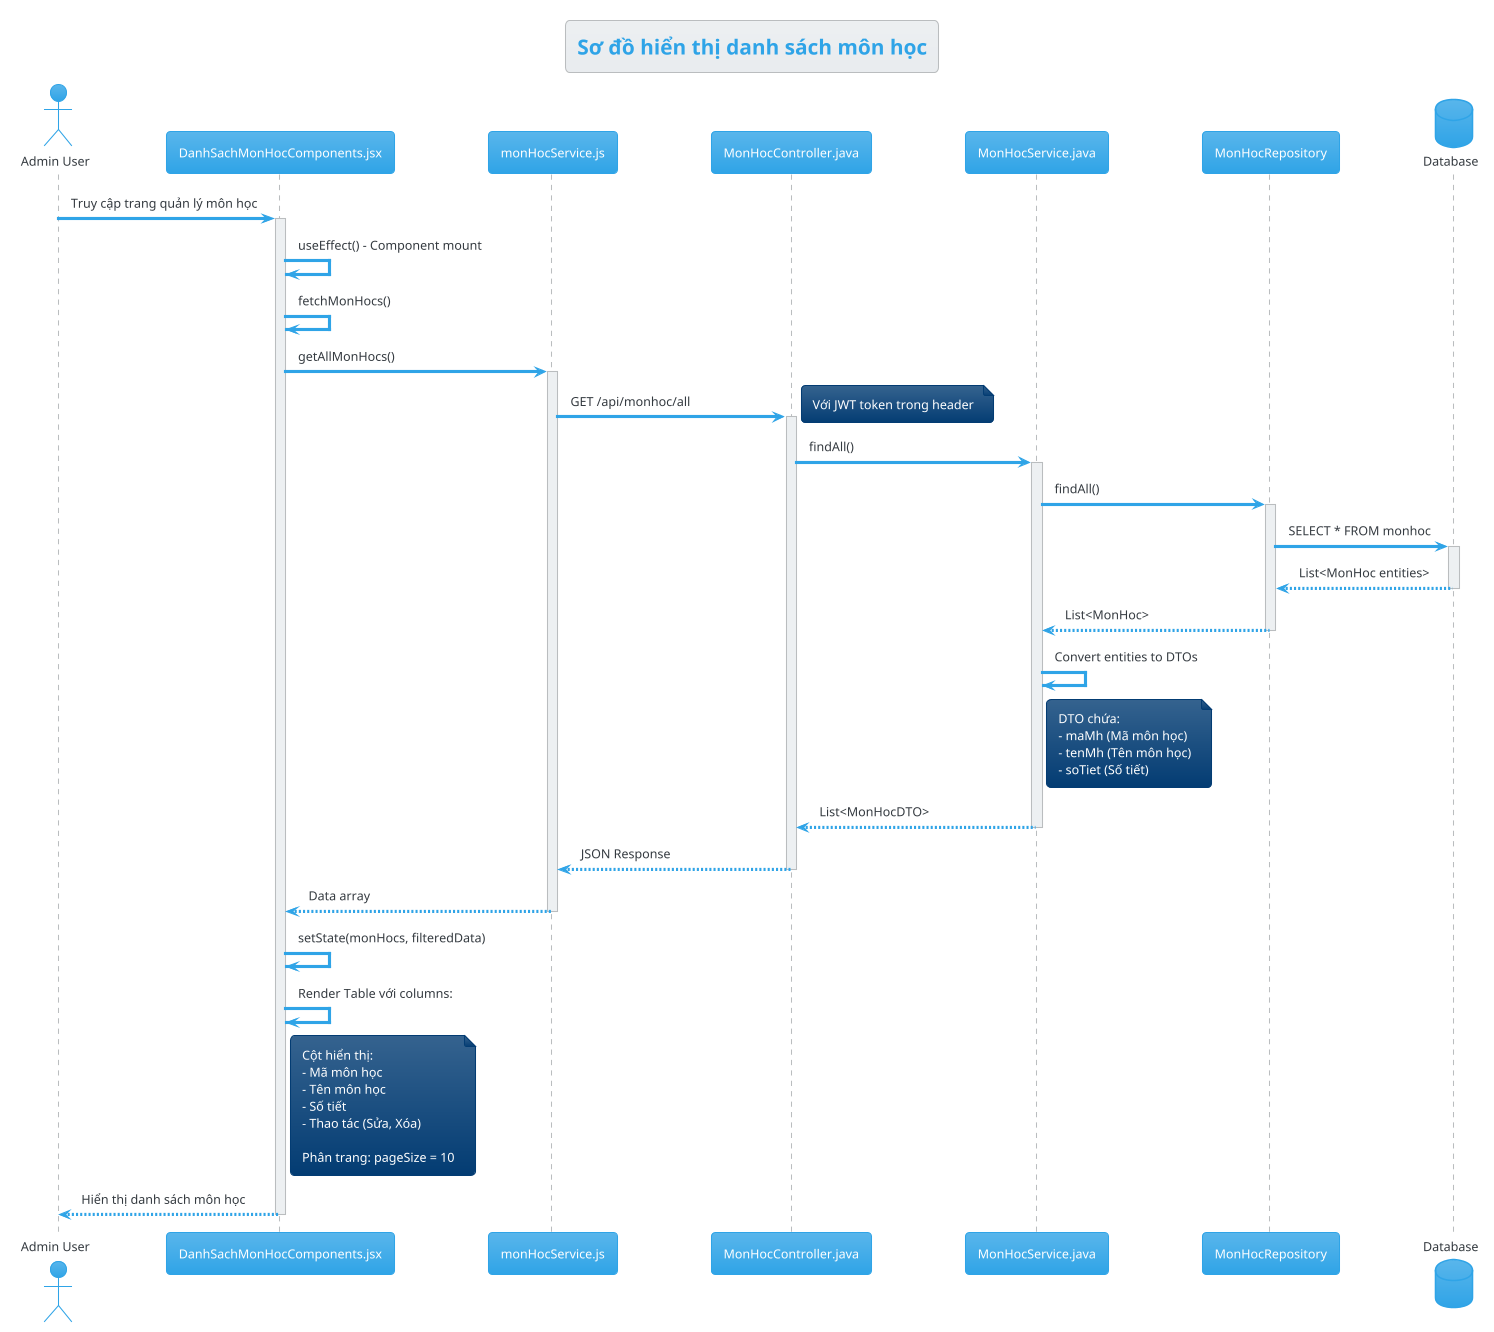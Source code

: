 @startuml
!theme cerulean
title Sơ đồ hiển thị danh sách môn học

actor "Admin User" as admin
participant "DanhSachMonHocComponents.jsx" as component
participant "monHocService.js" as service
participant "MonHocController.java" as controller
participant "MonHocService.java" as backendService
participant "MonHocRepository" as repository
database "Database" as db

admin -> component: Truy cập trang quản lý môn học
activate component

component -> component: useEffect() - Component mount
component -> component: fetchMonHocs()
component -> service: getAllMonHocs()
activate service

service -> controller: GET /api/monhoc/all
note right: Với JWT token trong header
activate controller

controller -> backendService: findAll()
activate backendService

backendService -> repository: findAll()
activate repository

repository -> db: SELECT * FROM monhoc
activate db
db --> repository: List<MonHoc entities>
deactivate db

repository --> backendService: List<MonHoc>
deactivate repository

backendService -> backendService: Convert entities to DTOs
note right of backendService
  DTO chứa:
  - maMh (Mã môn học)
  - tenMh (Tên môn học)
  - soTiet (Số tiết)
end note

backendService --> controller: List<MonHocDTO>
deactivate backendService

controller --> service: JSON Response
deactivate controller

service --> component: Data array
deactivate service

component -> component: setState(monHocs, filteredData)
component -> component: Render Table với columns:
note right of component
  Cột hiển thị:
  - Mã môn học
  - Tên môn học
  - Số tiết
  - Thao tác (Sửa, Xóa)

  Phân trang: pageSize = 10
end note

component --> admin: Hiển thị danh sách môn học
deactivate component

@enduml